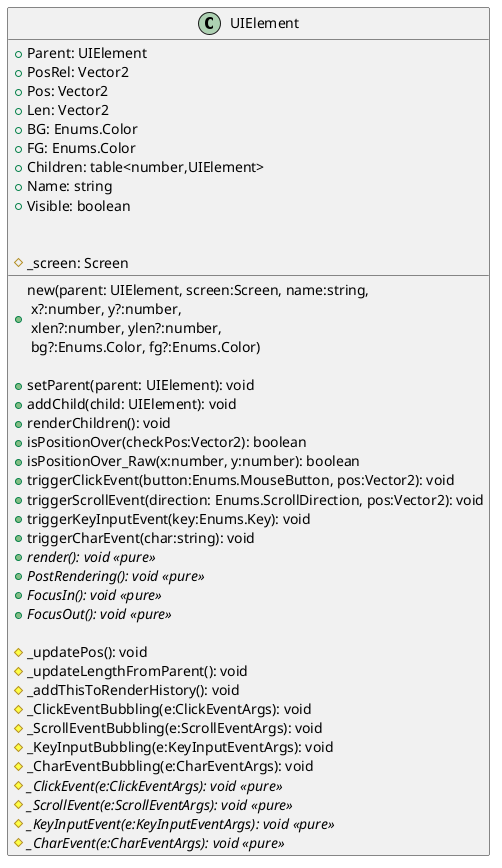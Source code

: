 @startuml

class UIElement{

    + new(parent: UIElement, screen:Screen, name:string,\n x?:number, y?:number,\n xlen?:number, ylen?:number,\n bg?:Enums.Color, fg?:Enums.Color)

    + setParent(parent: UIElement): void
    + addChild(child: UIElement): void
    + renderChildren(): void
    + isPositionOver(checkPos:Vector2): boolean
    + isPositionOver_Raw(x:number, y:number): boolean
    + triggerClickEvent(button:Enums.MouseButton, pos:Vector2): void
    + triggerScrollEvent(direction: Enums.ScrollDirection, pos:Vector2): void
    + triggerKeyInputEvent(key:Enums.Key): void
    + triggerCharEvent(char:string): void
    ' TODO consider capsulation : Parent, PosRel, Pos, Len, BG, FG, Children, Name, Visible
    + Parent: UIElement
    + PosRel: Vector2
    + Pos: Vector2
    + Len: Vector2
    + BG: Enums.Color
    + FG: Enums.Color
    + Children: table<number,UIElement>
    + Name: string
    + Visible: boolean

    + {abstract} render(): void <<pure>>
    + {abstract} PostRendering(): void <<pure>>
    + {abstract} FocusIn(): void <<pure>>
    + {abstract} FocusOut(): void <<pure>>

    # _updatePos(): void
    # _updateLengthFromParent(): void
    # _addThisToRenderHistory(): void
    # _ClickEventBubbling(e:ClickEventArgs): void
    # _ScrollEventBubbling(e:ScrollEventArgs): void
    # _KeyInputBubbling(e:KeyInputEventArgs): void
    # _CharEventBubbling(e:CharEventArgs): void
    # _screen: Screen

    # {abstract} _ClickEvent(e:ClickEventArgs): void <<pure>>
    # {abstract} _ScrollEvent(e:ScrollEventArgs): void <<pure>>
    # {abstract} _KeyInputEvent(e:KeyInputEventArgs): void <<pure>>
    # {abstract} _CharEvent(e:CharEventArgs): void <<pure>>
}

@enduml